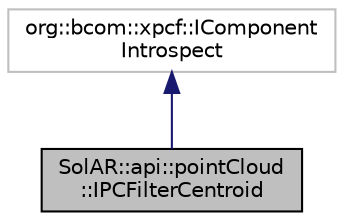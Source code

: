digraph "SolAR::api::pointCloud::IPCFilterCentroid"
{
 // LATEX_PDF_SIZE
  edge [fontname="Helvetica",fontsize="10",labelfontname="Helvetica",labelfontsize="10"];
  node [fontname="Helvetica",fontsize="10",shape=record];
  Node1 [label="SolAR::api::pointCloud\l::IPCFilterCentroid",height=0.2,width=0.4,color="black", fillcolor="grey75", style="filled", fontcolor="black",tooltip="Filters a point cloud according a given 3D point UUID: b293048a-1b04-4598-b2e5-7f485402acc0"];
  Node2 -> Node1 [dir="back",color="midnightblue",fontsize="10",style="solid",fontname="Helvetica"];
  Node2 [label="org::bcom::xpcf::IComponent\lIntrospect",height=0.2,width=0.4,color="grey75", fillcolor="white", style="filled",tooltip=" "];
}
